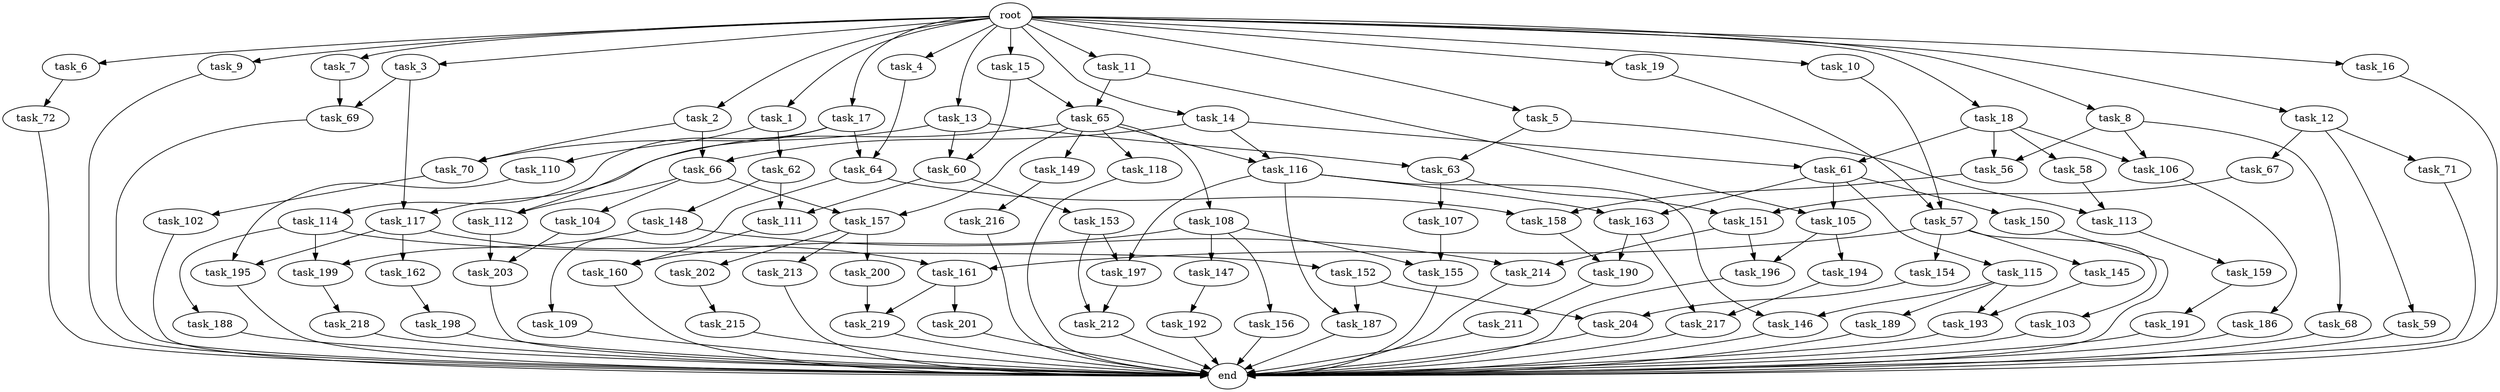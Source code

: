 digraph G {
  root [size="0.000000"];
  task_1 [size="1024.000000"];
  task_2 [size="1024.000000"];
  task_3 [size="1024.000000"];
  task_4 [size="1024.000000"];
  task_5 [size="1024.000000"];
  task_6 [size="1024.000000"];
  task_7 [size="1024.000000"];
  task_8 [size="1024.000000"];
  task_9 [size="1024.000000"];
  task_10 [size="1024.000000"];
  task_11 [size="1024.000000"];
  task_12 [size="1024.000000"];
  task_13 [size="1024.000000"];
  task_14 [size="1024.000000"];
  task_15 [size="1024.000000"];
  task_16 [size="1024.000000"];
  task_17 [size="1024.000000"];
  task_18 [size="1024.000000"];
  task_19 [size="1024.000000"];
  task_56 [size="1099511627776.000000"];
  task_57 [size="858993459200.000000"];
  task_58 [size="549755813888.000000"];
  task_59 [size="695784701952.000000"];
  task_60 [size="154618822656.000000"];
  task_61 [size="858993459200.000000"];
  task_62 [size="309237645312.000000"];
  task_63 [size="936302870528.000000"];
  task_64 [size="1168231104512.000000"];
  task_65 [size="292057776128.000000"];
  task_66 [size="730144440320.000000"];
  task_67 [size="695784701952.000000"];
  task_68 [size="549755813888.000000"];
  task_69 [size="584115552256.000000"];
  task_70 [size="498216206336.000000"];
  task_71 [size="695784701952.000000"];
  task_72 [size="549755813888.000000"];
  task_102 [size="420906795008.000000"];
  task_103 [size="858993459200.000000"];
  task_104 [size="309237645312.000000"];
  task_105 [size="910533066752.000000"];
  task_106 [size="1099511627776.000000"];
  task_107 [size="695784701952.000000"];
  task_108 [size="214748364800.000000"];
  task_109 [size="420906795008.000000"];
  task_110 [size="309237645312.000000"];
  task_111 [size="249108103168.000000"];
  task_112 [size="618475290624.000000"];
  task_113 [size="893353197568.000000"];
  task_114 [size="309237645312.000000"];
  task_115 [size="695784701952.000000"];
  task_116 [size="523986010112.000000"];
  task_117 [size="249108103168.000000"];
  task_118 [size="214748364800.000000"];
  task_145 [size="858993459200.000000"];
  task_146 [size="1116691496960.000000"];
  task_147 [size="34359738368.000000"];
  task_148 [size="214748364800.000000"];
  task_149 [size="214748364800.000000"];
  task_150 [size="695784701952.000000"];
  task_151 [size="833223655424.000000"];
  task_152 [size="420906795008.000000"];
  task_153 [size="34359738368.000000"];
  task_154 [size="858993459200.000000"];
  task_155 [size="893353197568.000000"];
  task_156 [size="34359738368.000000"];
  task_157 [size="523986010112.000000"];
  task_158 [size="558345748480.000000"];
  task_159 [size="214748364800.000000"];
  task_160 [size="730144440320.000000"];
  task_161 [size="1554778161152.000000"];
  task_162 [size="695784701952.000000"];
  task_163 [size="1391569403904.000000"];
  task_186 [size="420906795008.000000"];
  task_187 [size="1245540515840.000000"];
  task_188 [size="420906795008.000000"];
  task_189 [size="420906795008.000000"];
  task_190 [size="343597383680.000000"];
  task_191 [size="420906795008.000000"];
  task_192 [size="34359738368.000000"];
  task_193 [size="730144440320.000000"];
  task_194 [size="137438953472.000000"];
  task_195 [size="833223655424.000000"];
  task_196 [size="996432412672.000000"];
  task_197 [size="910533066752.000000"];
  task_198 [size="420906795008.000000"];
  task_199 [size="455266533376.000000"];
  task_200 [size="549755813888.000000"];
  task_201 [size="34359738368.000000"];
  task_202 [size="549755813888.000000"];
  task_203 [size="498216206336.000000"];
  task_204 [size="1099511627776.000000"];
  task_211 [size="695784701952.000000"];
  task_212 [size="764504178688.000000"];
  task_213 [size="549755813888.000000"];
  task_214 [size="893353197568.000000"];
  task_215 [size="309237645312.000000"];
  task_216 [size="214748364800.000000"];
  task_217 [size="858993459200.000000"];
  task_218 [size="420906795008.000000"];
  task_219 [size="584115552256.000000"];
  end [size="0.000000"];

  root -> task_1 [size="1.000000"];
  root -> task_2 [size="1.000000"];
  root -> task_3 [size="1.000000"];
  root -> task_4 [size="1.000000"];
  root -> task_5 [size="1.000000"];
  root -> task_6 [size="1.000000"];
  root -> task_7 [size="1.000000"];
  root -> task_8 [size="1.000000"];
  root -> task_9 [size="1.000000"];
  root -> task_10 [size="1.000000"];
  root -> task_11 [size="1.000000"];
  root -> task_12 [size="1.000000"];
  root -> task_13 [size="1.000000"];
  root -> task_14 [size="1.000000"];
  root -> task_15 [size="1.000000"];
  root -> task_16 [size="1.000000"];
  root -> task_17 [size="1.000000"];
  root -> task_18 [size="1.000000"];
  root -> task_19 [size="1.000000"];
  task_1 -> task_62 [size="301989888.000000"];
  task_1 -> task_110 [size="301989888.000000"];
  task_2 -> task_66 [size="411041792.000000"];
  task_2 -> task_70 [size="411041792.000000"];
  task_3 -> task_69 [size="33554432.000000"];
  task_3 -> task_117 [size="33554432.000000"];
  task_4 -> task_64 [size="838860800.000000"];
  task_5 -> task_63 [size="838860800.000000"];
  task_5 -> task_113 [size="838860800.000000"];
  task_6 -> task_72 [size="536870912.000000"];
  task_7 -> task_69 [size="536870912.000000"];
  task_8 -> task_56 [size="536870912.000000"];
  task_8 -> task_68 [size="536870912.000000"];
  task_8 -> task_106 [size="536870912.000000"];
  task_9 -> end [size="1.000000"];
  task_10 -> task_57 [size="536870912.000000"];
  task_11 -> task_65 [size="209715200.000000"];
  task_11 -> task_105 [size="209715200.000000"];
  task_12 -> task_59 [size="679477248.000000"];
  task_12 -> task_67 [size="679477248.000000"];
  task_12 -> task_71 [size="679477248.000000"];
  task_13 -> task_60 [size="75497472.000000"];
  task_13 -> task_63 [size="75497472.000000"];
  task_13 -> task_70 [size="75497472.000000"];
  task_14 -> task_61 [size="301989888.000000"];
  task_14 -> task_66 [size="301989888.000000"];
  task_14 -> task_116 [size="301989888.000000"];
  task_15 -> task_60 [size="75497472.000000"];
  task_15 -> task_65 [size="75497472.000000"];
  task_16 -> end [size="1.000000"];
  task_17 -> task_64 [size="301989888.000000"];
  task_17 -> task_112 [size="301989888.000000"];
  task_17 -> task_114 [size="301989888.000000"];
  task_18 -> task_56 [size="536870912.000000"];
  task_18 -> task_58 [size="536870912.000000"];
  task_18 -> task_61 [size="536870912.000000"];
  task_18 -> task_106 [size="536870912.000000"];
  task_19 -> task_57 [size="301989888.000000"];
  task_56 -> task_158 [size="134217728.000000"];
  task_57 -> task_103 [size="838860800.000000"];
  task_57 -> task_145 [size="838860800.000000"];
  task_57 -> task_154 [size="838860800.000000"];
  task_57 -> task_161 [size="838860800.000000"];
  task_58 -> task_113 [size="33554432.000000"];
  task_59 -> end [size="1.000000"];
  task_60 -> task_111 [size="33554432.000000"];
  task_60 -> task_153 [size="33554432.000000"];
  task_61 -> task_105 [size="679477248.000000"];
  task_61 -> task_115 [size="679477248.000000"];
  task_61 -> task_150 [size="679477248.000000"];
  task_61 -> task_163 [size="679477248.000000"];
  task_62 -> task_111 [size="209715200.000000"];
  task_62 -> task_148 [size="209715200.000000"];
  task_63 -> task_107 [size="679477248.000000"];
  task_63 -> task_151 [size="679477248.000000"];
  task_64 -> task_109 [size="411041792.000000"];
  task_64 -> task_158 [size="411041792.000000"];
  task_65 -> task_108 [size="209715200.000000"];
  task_65 -> task_116 [size="209715200.000000"];
  task_65 -> task_117 [size="209715200.000000"];
  task_65 -> task_118 [size="209715200.000000"];
  task_65 -> task_149 [size="209715200.000000"];
  task_65 -> task_157 [size="209715200.000000"];
  task_66 -> task_104 [size="301989888.000000"];
  task_66 -> task_112 [size="301989888.000000"];
  task_66 -> task_157 [size="301989888.000000"];
  task_67 -> task_151 [size="134217728.000000"];
  task_68 -> end [size="1.000000"];
  task_69 -> end [size="1.000000"];
  task_70 -> task_102 [size="411041792.000000"];
  task_71 -> end [size="1.000000"];
  task_72 -> end [size="1.000000"];
  task_102 -> end [size="1.000000"];
  task_103 -> end [size="1.000000"];
  task_104 -> task_203 [size="75497472.000000"];
  task_105 -> task_194 [size="134217728.000000"];
  task_105 -> task_196 [size="134217728.000000"];
  task_106 -> task_186 [size="411041792.000000"];
  task_107 -> task_155 [size="838860800.000000"];
  task_108 -> task_147 [size="33554432.000000"];
  task_108 -> task_155 [size="33554432.000000"];
  task_108 -> task_156 [size="33554432.000000"];
  task_108 -> task_160 [size="33554432.000000"];
  task_109 -> end [size="1.000000"];
  task_110 -> task_195 [size="134217728.000000"];
  task_111 -> task_160 [size="679477248.000000"];
  task_112 -> task_203 [size="411041792.000000"];
  task_113 -> task_159 [size="209715200.000000"];
  task_114 -> task_152 [size="411041792.000000"];
  task_114 -> task_188 [size="411041792.000000"];
  task_114 -> task_199 [size="411041792.000000"];
  task_115 -> task_146 [size="411041792.000000"];
  task_115 -> task_189 [size="411041792.000000"];
  task_115 -> task_193 [size="411041792.000000"];
  task_116 -> task_146 [size="679477248.000000"];
  task_116 -> task_163 [size="679477248.000000"];
  task_116 -> task_187 [size="679477248.000000"];
  task_116 -> task_197 [size="679477248.000000"];
  task_117 -> task_161 [size="679477248.000000"];
  task_117 -> task_162 [size="679477248.000000"];
  task_117 -> task_195 [size="679477248.000000"];
  task_118 -> end [size="1.000000"];
  task_145 -> task_193 [size="301989888.000000"];
  task_146 -> end [size="1.000000"];
  task_147 -> task_192 [size="33554432.000000"];
  task_148 -> task_199 [size="33554432.000000"];
  task_148 -> task_214 [size="33554432.000000"];
  task_149 -> task_216 [size="209715200.000000"];
  task_150 -> end [size="1.000000"];
  task_151 -> task_196 [size="838860800.000000"];
  task_151 -> task_214 [size="838860800.000000"];
  task_152 -> task_187 [size="536870912.000000"];
  task_152 -> task_204 [size="536870912.000000"];
  task_153 -> task_197 [size="209715200.000000"];
  task_153 -> task_212 [size="209715200.000000"];
  task_154 -> task_204 [size="536870912.000000"];
  task_155 -> end [size="1.000000"];
  task_156 -> end [size="1.000000"];
  task_157 -> task_200 [size="536870912.000000"];
  task_157 -> task_202 [size="536870912.000000"];
  task_157 -> task_213 [size="536870912.000000"];
  task_158 -> task_190 [size="33554432.000000"];
  task_159 -> task_191 [size="411041792.000000"];
  task_160 -> end [size="1.000000"];
  task_161 -> task_201 [size="33554432.000000"];
  task_161 -> task_219 [size="33554432.000000"];
  task_162 -> task_198 [size="411041792.000000"];
  task_163 -> task_190 [size="301989888.000000"];
  task_163 -> task_217 [size="301989888.000000"];
  task_186 -> end [size="1.000000"];
  task_187 -> end [size="1.000000"];
  task_188 -> end [size="1.000000"];
  task_189 -> end [size="1.000000"];
  task_190 -> task_211 [size="679477248.000000"];
  task_191 -> end [size="1.000000"];
  task_192 -> end [size="1.000000"];
  task_193 -> end [size="1.000000"];
  task_194 -> task_217 [size="536870912.000000"];
  task_195 -> end [size="1.000000"];
  task_196 -> end [size="1.000000"];
  task_197 -> task_212 [size="536870912.000000"];
  task_198 -> end [size="1.000000"];
  task_199 -> task_218 [size="411041792.000000"];
  task_200 -> task_219 [size="536870912.000000"];
  task_201 -> end [size="1.000000"];
  task_202 -> task_215 [size="301989888.000000"];
  task_203 -> end [size="1.000000"];
  task_204 -> end [size="1.000000"];
  task_211 -> end [size="1.000000"];
  task_212 -> end [size="1.000000"];
  task_213 -> end [size="1.000000"];
  task_214 -> end [size="1.000000"];
  task_215 -> end [size="1.000000"];
  task_216 -> end [size="1.000000"];
  task_217 -> end [size="1.000000"];
  task_218 -> end [size="1.000000"];
  task_219 -> end [size="1.000000"];
}
